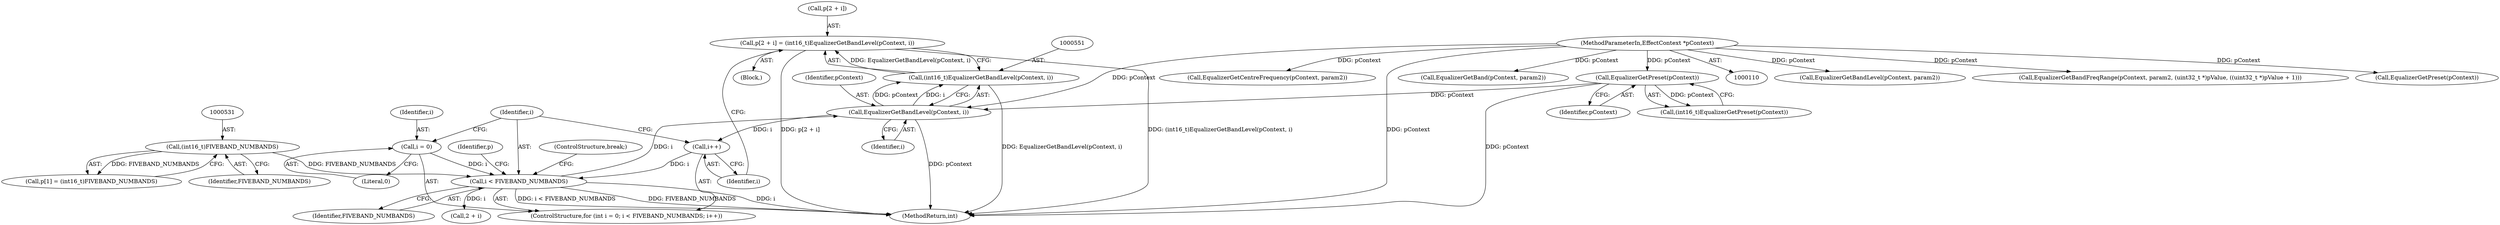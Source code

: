 digraph "0_Android_321ea5257e37c8edb26e66fe4ee78cca4cd915fe@array" {
"1000544" [label="(Call,p[2 + i] = (int16_t)EqualizerGetBandLevel(pContext, i))"];
"1000550" [label="(Call,(int16_t)EqualizerGetBandLevel(pContext, i))"];
"1000552" [label="(Call,EqualizerGetBandLevel(pContext, i))"];
"1000524" [label="(Call,EqualizerGetPreset(pContext))"];
"1000111" [label="(MethodParameterIn,EffectContext *pContext)"];
"1000538" [label="(Call,i < FIVEBAND_NUMBANDS)"];
"1000535" [label="(Call,i = 0)"];
"1000541" [label="(Call,i++)"];
"1000530" [label="(Call,(int16_t)FIVEBAND_NUMBANDS)"];
"1000547" [label="(Call,2 + i)"];
"1000543" [label="(Block,)"];
"1000545" [label="(Call,p[2 + i])"];
"1000536" [label="(Identifier,i)"];
"1000540" [label="(Identifier,FIVEBAND_NUMBANDS)"];
"1000541" [label="(Call,i++)"];
"1000522" [label="(Call,(int16_t)EqualizerGetPreset(pContext))"];
"1000342" [label="(Call,EqualizerGetBandLevel(pContext, param2))"];
"1000524" [label="(Call,EqualizerGetPreset(pContext))"];
"1000530" [label="(Call,(int16_t)FIVEBAND_NUMBANDS)"];
"1000552" [label="(Call,EqualizerGetBandLevel(pContext, i))"];
"1000526" [label="(Call,p[1] = (int16_t)FIVEBAND_NUMBANDS)"];
"1000542" [label="(Identifier,i)"];
"1000537" [label="(Literal,0)"];
"1000555" [label="(ControlStructure,break;)"];
"1000111" [label="(MethodParameterIn,EffectContext *pContext)"];
"1000532" [label="(Identifier,FIVEBAND_NUMBANDS)"];
"1000554" [label="(Identifier,i)"];
"1000415" [label="(Call,EqualizerGetBandFreqRange(pContext, param2, (uint32_t *)pValue, ((uint32_t *)pValue + 1)))"];
"1000535" [label="(Call,i = 0)"];
"1000567" [label="(MethodReturn,int)"];
"1000538" [label="(Call,i < FIVEBAND_NUMBANDS)"];
"1000533" [label="(ControlStructure,for (int i = 0; i < FIVEBAND_NUMBANDS; i++))"];
"1000553" [label="(Identifier,pContext)"];
"1000451" [label="(Call,EqualizerGetPreset(pContext))"];
"1000539" [label="(Identifier,i)"];
"1000550" [label="(Call,(int16_t)EqualizerGetBandLevel(pContext, i))"];
"1000546" [label="(Identifier,p)"];
"1000544" [label="(Call,p[2 + i] = (int16_t)EqualizerGetBandLevel(pContext, i))"];
"1000381" [label="(Call,EqualizerGetCentreFrequency(pContext, param2))"];
"1000525" [label="(Identifier,pContext)"];
"1000439" [label="(Call,EqualizerGetBand(pContext, param2))"];
"1000544" -> "1000543"  [label="AST: "];
"1000544" -> "1000550"  [label="CFG: "];
"1000545" -> "1000544"  [label="AST: "];
"1000550" -> "1000544"  [label="AST: "];
"1000542" -> "1000544"  [label="CFG: "];
"1000544" -> "1000567"  [label="DDG: (int16_t)EqualizerGetBandLevel(pContext, i)"];
"1000544" -> "1000567"  [label="DDG: p[2 + i]"];
"1000550" -> "1000544"  [label="DDG: EqualizerGetBandLevel(pContext, i)"];
"1000550" -> "1000552"  [label="CFG: "];
"1000551" -> "1000550"  [label="AST: "];
"1000552" -> "1000550"  [label="AST: "];
"1000550" -> "1000567"  [label="DDG: EqualizerGetBandLevel(pContext, i)"];
"1000552" -> "1000550"  [label="DDG: pContext"];
"1000552" -> "1000550"  [label="DDG: i"];
"1000552" -> "1000554"  [label="CFG: "];
"1000553" -> "1000552"  [label="AST: "];
"1000554" -> "1000552"  [label="AST: "];
"1000552" -> "1000567"  [label="DDG: pContext"];
"1000552" -> "1000541"  [label="DDG: i"];
"1000524" -> "1000552"  [label="DDG: pContext"];
"1000111" -> "1000552"  [label="DDG: pContext"];
"1000538" -> "1000552"  [label="DDG: i"];
"1000524" -> "1000522"  [label="AST: "];
"1000524" -> "1000525"  [label="CFG: "];
"1000525" -> "1000524"  [label="AST: "];
"1000522" -> "1000524"  [label="CFG: "];
"1000524" -> "1000567"  [label="DDG: pContext"];
"1000524" -> "1000522"  [label="DDG: pContext"];
"1000111" -> "1000524"  [label="DDG: pContext"];
"1000111" -> "1000110"  [label="AST: "];
"1000111" -> "1000567"  [label="DDG: pContext"];
"1000111" -> "1000342"  [label="DDG: pContext"];
"1000111" -> "1000381"  [label="DDG: pContext"];
"1000111" -> "1000415"  [label="DDG: pContext"];
"1000111" -> "1000439"  [label="DDG: pContext"];
"1000111" -> "1000451"  [label="DDG: pContext"];
"1000538" -> "1000533"  [label="AST: "];
"1000538" -> "1000540"  [label="CFG: "];
"1000539" -> "1000538"  [label="AST: "];
"1000540" -> "1000538"  [label="AST: "];
"1000546" -> "1000538"  [label="CFG: "];
"1000555" -> "1000538"  [label="CFG: "];
"1000538" -> "1000567"  [label="DDG: FIVEBAND_NUMBANDS"];
"1000538" -> "1000567"  [label="DDG: i"];
"1000538" -> "1000567"  [label="DDG: i < FIVEBAND_NUMBANDS"];
"1000535" -> "1000538"  [label="DDG: i"];
"1000541" -> "1000538"  [label="DDG: i"];
"1000530" -> "1000538"  [label="DDG: FIVEBAND_NUMBANDS"];
"1000538" -> "1000547"  [label="DDG: i"];
"1000535" -> "1000533"  [label="AST: "];
"1000535" -> "1000537"  [label="CFG: "];
"1000536" -> "1000535"  [label="AST: "];
"1000537" -> "1000535"  [label="AST: "];
"1000539" -> "1000535"  [label="CFG: "];
"1000541" -> "1000533"  [label="AST: "];
"1000541" -> "1000542"  [label="CFG: "];
"1000542" -> "1000541"  [label="AST: "];
"1000539" -> "1000541"  [label="CFG: "];
"1000530" -> "1000526"  [label="AST: "];
"1000530" -> "1000532"  [label="CFG: "];
"1000531" -> "1000530"  [label="AST: "];
"1000532" -> "1000530"  [label="AST: "];
"1000526" -> "1000530"  [label="CFG: "];
"1000530" -> "1000526"  [label="DDG: FIVEBAND_NUMBANDS"];
}
